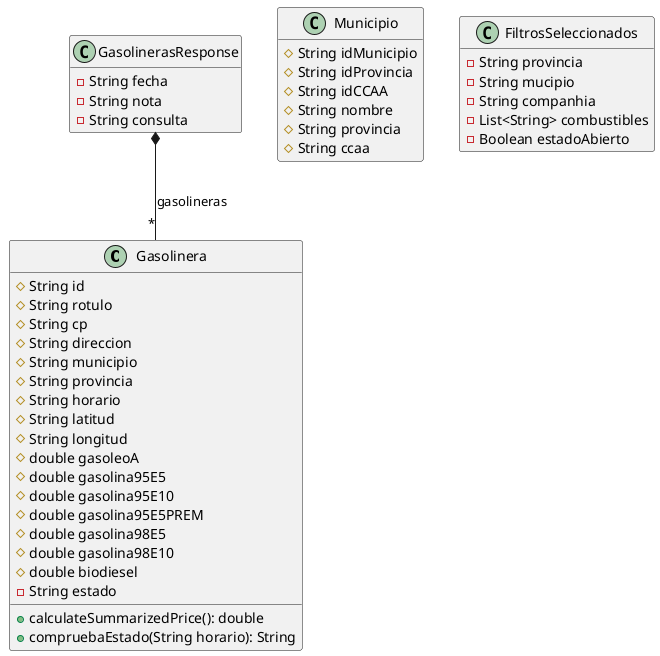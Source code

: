 @startuml

hide empty members

class Gasolinera {
    #  String id
    #  String rotulo
    #  String cp
    #  String direccion
    #  String municipio
    #  String provincia
    #  String horario
    #  String latitud
    #  String longitud
    #  double gasoleoA
    #  double gasolina95E5
    #  double gasolina95E10
    #  double gasolina95E5PREM
    #  double gasolina98E5
    #  double gasolina98E10
    #  double biodiesel
    -  String estado
    +  calculateSummarizedPrice(): double
    +  compruebaEstado(String horario): String
}

class Municipio {
    #  String idMunicipio
    #  String idProvincia
    #  String idCCAA
    #  String nombre
    #  String provincia
    #  String ccaa
}

class FiltrosSeleccionados {
    -  String provincia
    -  String mucipio
    -  String companhia
    -  List<String> combustibles
    -  Boolean estadoAbierto
}

class GasolinerasResponse {
    -  String fecha
    -  String nota
    -  String consulta
}

GasolinerasResponse *-- "*" Gasolinera : gasolineras

@enduml
